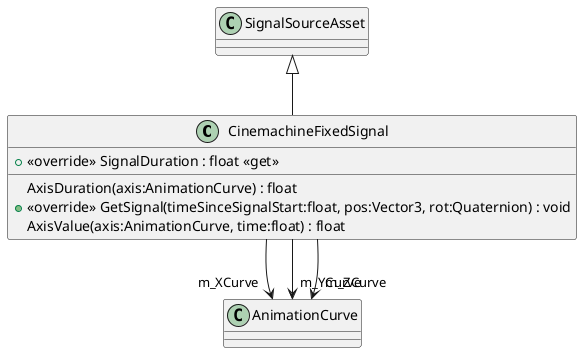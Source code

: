 @startuml
class CinemachineFixedSignal {
    + <<override>> SignalDuration : float <<get>>
    AxisDuration(axis:AnimationCurve) : float
    + <<override>> GetSignal(timeSinceSignalStart:float, pos:Vector3, rot:Quaternion) : void
    AxisValue(axis:AnimationCurve, time:float) : float
}
SignalSourceAsset <|-- CinemachineFixedSignal
CinemachineFixedSignal --> "m_XCurve" AnimationCurve
CinemachineFixedSignal --> "m_YCurve" AnimationCurve
CinemachineFixedSignal --> "m_ZCurve" AnimationCurve
@enduml
